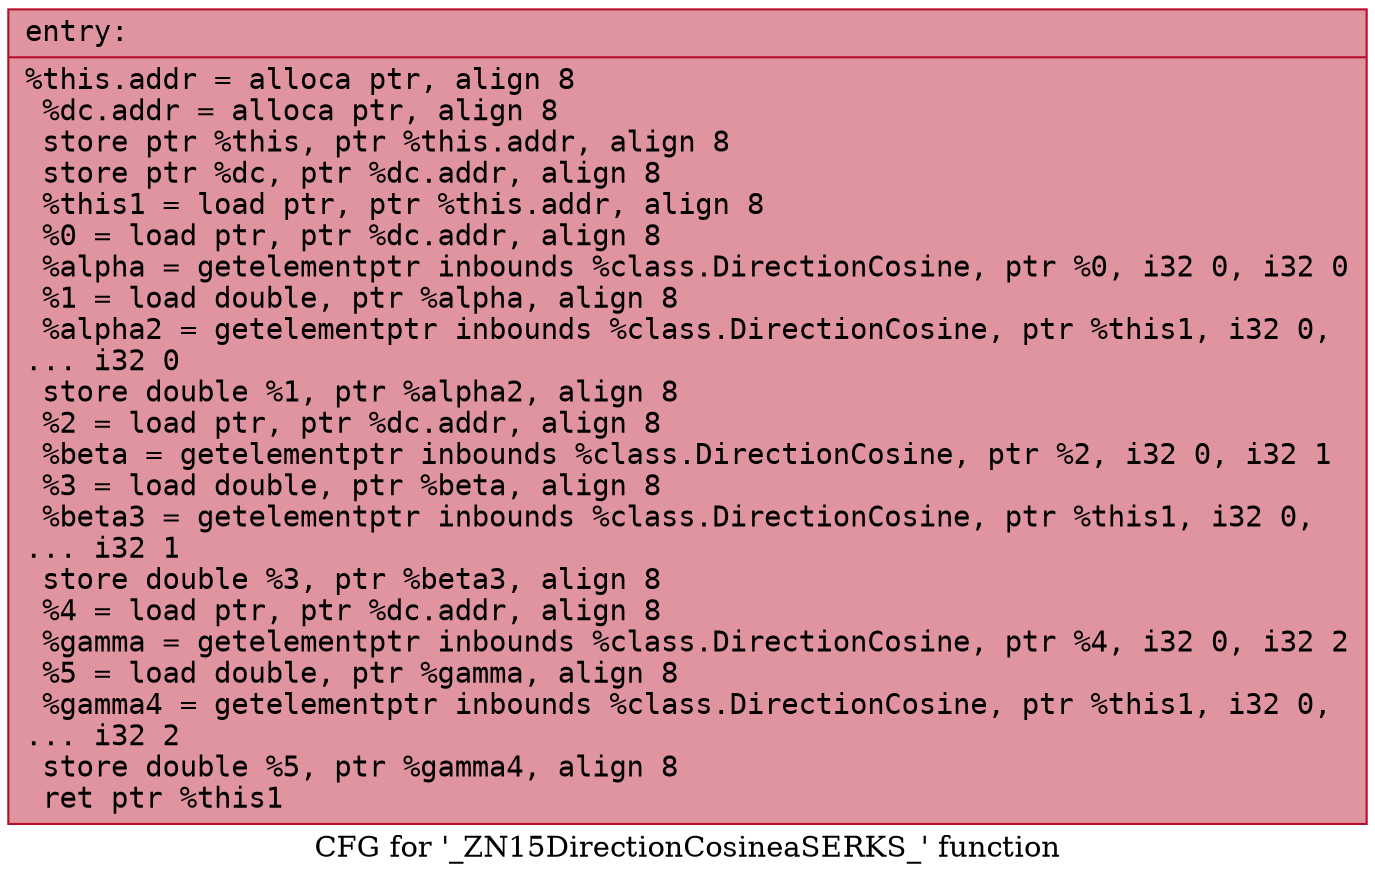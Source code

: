 digraph "CFG for '_ZN15DirectionCosineaSERKS_' function" {
	label="CFG for '_ZN15DirectionCosineaSERKS_' function";

	Node0x556456cb1450 [shape=record,color="#b70d28ff", style=filled, fillcolor="#b70d2870" fontname="Courier",label="{entry:\l|  %this.addr = alloca ptr, align 8\l  %dc.addr = alloca ptr, align 8\l  store ptr %this, ptr %this.addr, align 8\l  store ptr %dc, ptr %dc.addr, align 8\l  %this1 = load ptr, ptr %this.addr, align 8\l  %0 = load ptr, ptr %dc.addr, align 8\l  %alpha = getelementptr inbounds %class.DirectionCosine, ptr %0, i32 0, i32 0\l  %1 = load double, ptr %alpha, align 8\l  %alpha2 = getelementptr inbounds %class.DirectionCosine, ptr %this1, i32 0,\l... i32 0\l  store double %1, ptr %alpha2, align 8\l  %2 = load ptr, ptr %dc.addr, align 8\l  %beta = getelementptr inbounds %class.DirectionCosine, ptr %2, i32 0, i32 1\l  %3 = load double, ptr %beta, align 8\l  %beta3 = getelementptr inbounds %class.DirectionCosine, ptr %this1, i32 0,\l... i32 1\l  store double %3, ptr %beta3, align 8\l  %4 = load ptr, ptr %dc.addr, align 8\l  %gamma = getelementptr inbounds %class.DirectionCosine, ptr %4, i32 0, i32 2\l  %5 = load double, ptr %gamma, align 8\l  %gamma4 = getelementptr inbounds %class.DirectionCosine, ptr %this1, i32 0,\l... i32 2\l  store double %5, ptr %gamma4, align 8\l  ret ptr %this1\l}"];
}
